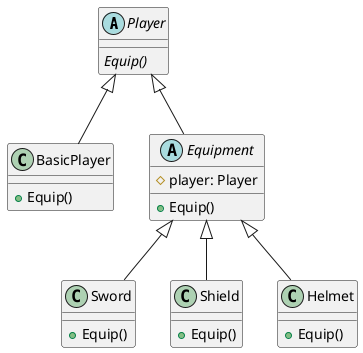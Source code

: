 @startuml 
abstract class Player {
  {abstract} Equip()
}

class BasicPlayer {
  + Equip()
}

abstract class Equipment {
  # player: Player
  + Equip()
}

class Sword {
  + Equip()
}

class Shield {
  + Equip()
}

class Helmet {
  + Equip()
}

Player <|-- BasicPlayer
Player <|-- Equipment
Equipment <|-- Sword
Equipment <|-- Shield
Equipment <|-- Helmet
@enduml